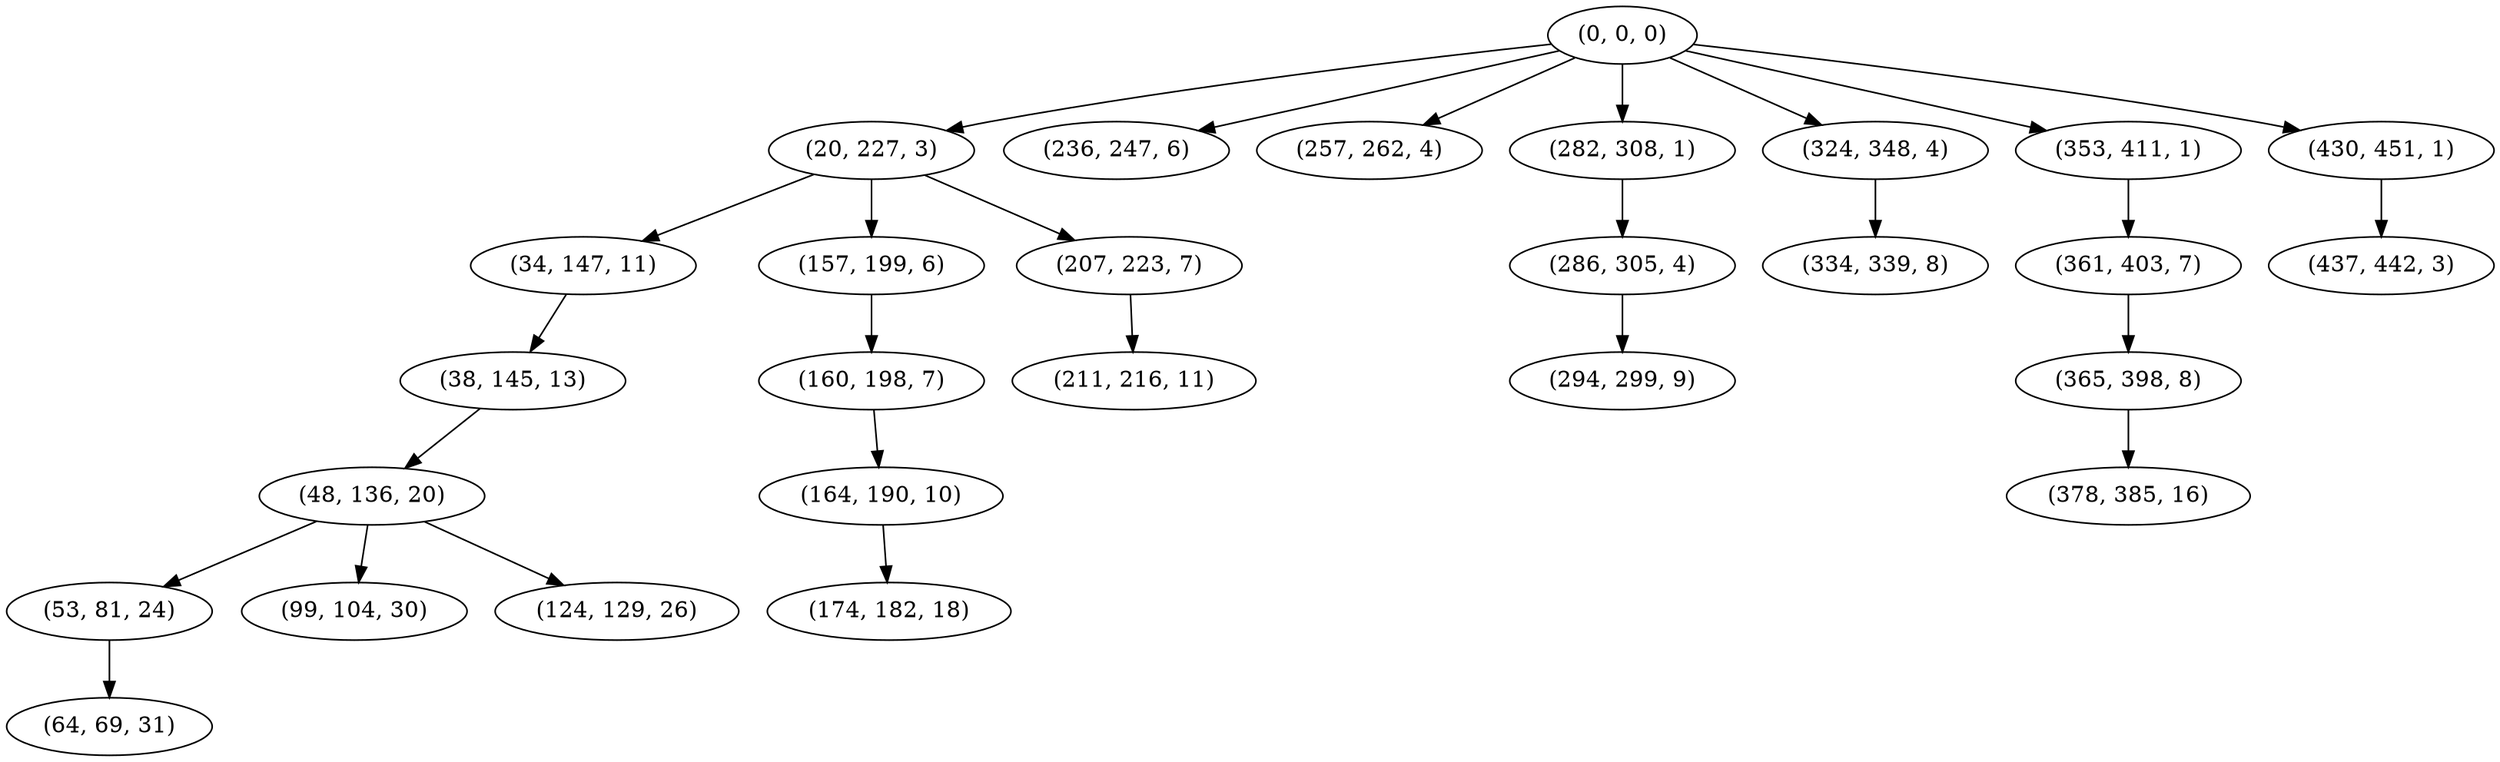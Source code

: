 digraph tree {
    "(0, 0, 0)";
    "(20, 227, 3)";
    "(34, 147, 11)";
    "(38, 145, 13)";
    "(48, 136, 20)";
    "(53, 81, 24)";
    "(64, 69, 31)";
    "(99, 104, 30)";
    "(124, 129, 26)";
    "(157, 199, 6)";
    "(160, 198, 7)";
    "(164, 190, 10)";
    "(174, 182, 18)";
    "(207, 223, 7)";
    "(211, 216, 11)";
    "(236, 247, 6)";
    "(257, 262, 4)";
    "(282, 308, 1)";
    "(286, 305, 4)";
    "(294, 299, 9)";
    "(324, 348, 4)";
    "(334, 339, 8)";
    "(353, 411, 1)";
    "(361, 403, 7)";
    "(365, 398, 8)";
    "(378, 385, 16)";
    "(430, 451, 1)";
    "(437, 442, 3)";
    "(0, 0, 0)" -> "(20, 227, 3)";
    "(0, 0, 0)" -> "(236, 247, 6)";
    "(0, 0, 0)" -> "(257, 262, 4)";
    "(0, 0, 0)" -> "(282, 308, 1)";
    "(0, 0, 0)" -> "(324, 348, 4)";
    "(0, 0, 0)" -> "(353, 411, 1)";
    "(0, 0, 0)" -> "(430, 451, 1)";
    "(20, 227, 3)" -> "(34, 147, 11)";
    "(20, 227, 3)" -> "(157, 199, 6)";
    "(20, 227, 3)" -> "(207, 223, 7)";
    "(34, 147, 11)" -> "(38, 145, 13)";
    "(38, 145, 13)" -> "(48, 136, 20)";
    "(48, 136, 20)" -> "(53, 81, 24)";
    "(48, 136, 20)" -> "(99, 104, 30)";
    "(48, 136, 20)" -> "(124, 129, 26)";
    "(53, 81, 24)" -> "(64, 69, 31)";
    "(157, 199, 6)" -> "(160, 198, 7)";
    "(160, 198, 7)" -> "(164, 190, 10)";
    "(164, 190, 10)" -> "(174, 182, 18)";
    "(207, 223, 7)" -> "(211, 216, 11)";
    "(282, 308, 1)" -> "(286, 305, 4)";
    "(286, 305, 4)" -> "(294, 299, 9)";
    "(324, 348, 4)" -> "(334, 339, 8)";
    "(353, 411, 1)" -> "(361, 403, 7)";
    "(361, 403, 7)" -> "(365, 398, 8)";
    "(365, 398, 8)" -> "(378, 385, 16)";
    "(430, 451, 1)" -> "(437, 442, 3)";
}
